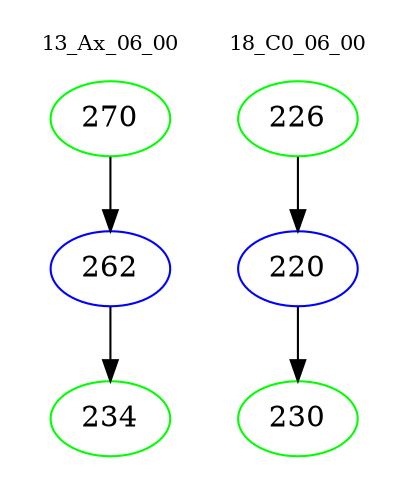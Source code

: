 digraph{
subgraph cluster_0 {
color = white
label = "13_Ax_06_00";
fontsize=10;
T0_270 [label="270", color="green"]
T0_270 -> T0_262 [color="black"]
T0_262 [label="262", color="blue"]
T0_262 -> T0_234 [color="black"]
T0_234 [label="234", color="green"]
}
subgraph cluster_1 {
color = white
label = "18_C0_06_00";
fontsize=10;
T1_226 [label="226", color="green"]
T1_226 -> T1_220 [color="black"]
T1_220 [label="220", color="blue"]
T1_220 -> T1_230 [color="black"]
T1_230 [label="230", color="green"]
}
}
